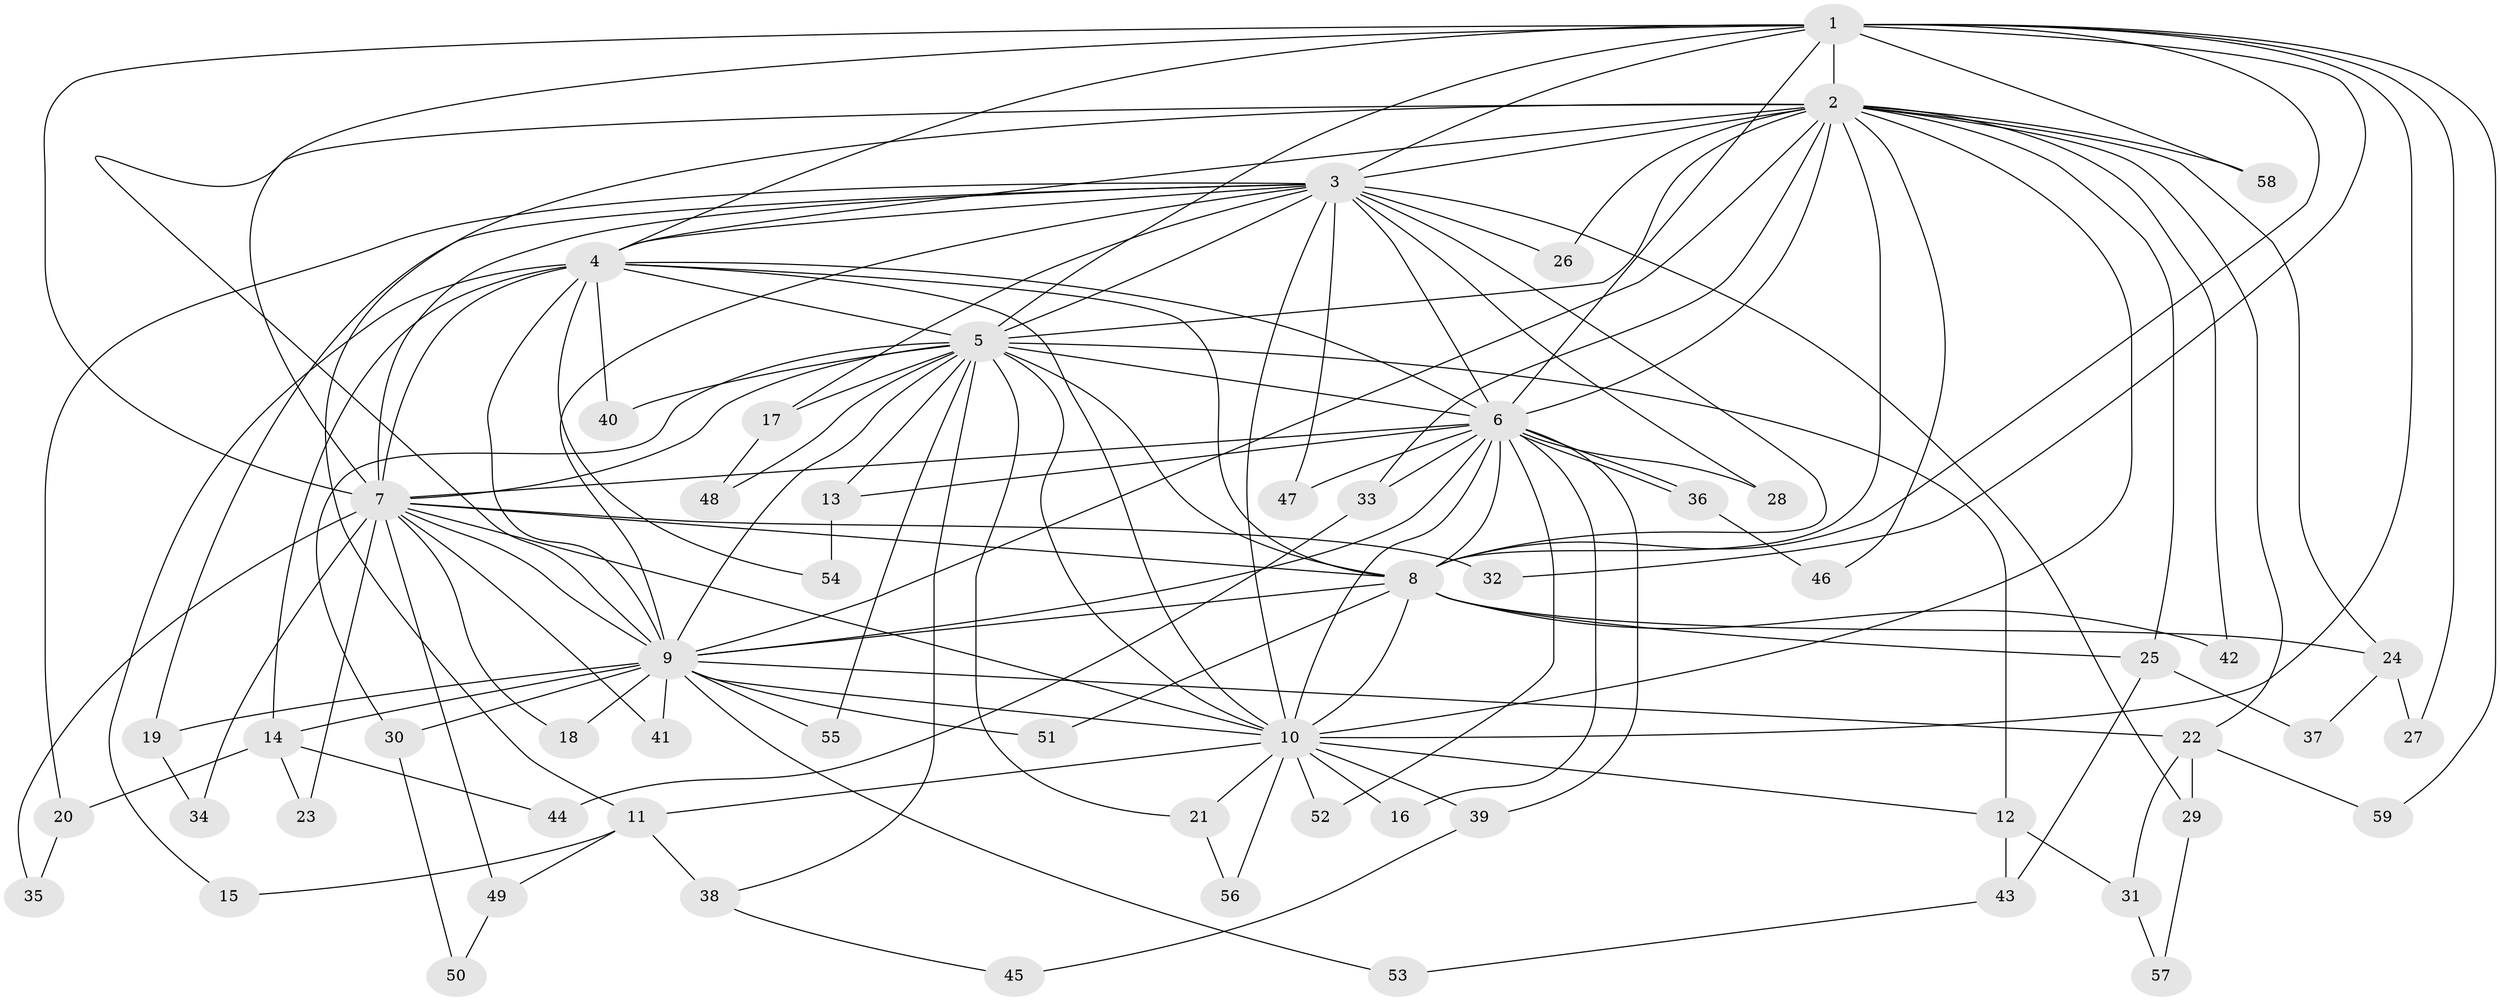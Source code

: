 // coarse degree distribution, {7: 0.08333333333333333, 12: 0.08333333333333333, 13: 0.041666666666666664, 17: 0.041666666666666664, 9: 0.041666666666666664, 10: 0.041666666666666664, 5: 0.125, 3: 0.16666666666666666, 6: 0.041666666666666664, 4: 0.16666666666666666, 2: 0.16666666666666666}
// Generated by graph-tools (version 1.1) at 2025/49/03/04/25 22:49:45]
// undirected, 59 vertices, 143 edges
graph export_dot {
  node [color=gray90,style=filled];
  1;
  2;
  3;
  4;
  5;
  6;
  7;
  8;
  9;
  10;
  11;
  12;
  13;
  14;
  15;
  16;
  17;
  18;
  19;
  20;
  21;
  22;
  23;
  24;
  25;
  26;
  27;
  28;
  29;
  30;
  31;
  32;
  33;
  34;
  35;
  36;
  37;
  38;
  39;
  40;
  41;
  42;
  43;
  44;
  45;
  46;
  47;
  48;
  49;
  50;
  51;
  52;
  53;
  54;
  55;
  56;
  57;
  58;
  59;
  1 -- 2;
  1 -- 3;
  1 -- 4;
  1 -- 5;
  1 -- 6;
  1 -- 7;
  1 -- 8;
  1 -- 9;
  1 -- 10;
  1 -- 27;
  1 -- 32;
  1 -- 58;
  1 -- 59;
  2 -- 3;
  2 -- 4;
  2 -- 5;
  2 -- 6;
  2 -- 7;
  2 -- 8;
  2 -- 9;
  2 -- 10;
  2 -- 11;
  2 -- 22;
  2 -- 24;
  2 -- 25;
  2 -- 26;
  2 -- 33;
  2 -- 42;
  2 -- 46;
  2 -- 58;
  3 -- 4;
  3 -- 5;
  3 -- 6;
  3 -- 7;
  3 -- 8;
  3 -- 9;
  3 -- 10;
  3 -- 17;
  3 -- 19;
  3 -- 20;
  3 -- 26;
  3 -- 28;
  3 -- 29;
  3 -- 47;
  4 -- 5;
  4 -- 6;
  4 -- 7;
  4 -- 8;
  4 -- 9;
  4 -- 10;
  4 -- 14;
  4 -- 15;
  4 -- 40;
  4 -- 54;
  5 -- 6;
  5 -- 7;
  5 -- 8;
  5 -- 9;
  5 -- 10;
  5 -- 12;
  5 -- 13;
  5 -- 17;
  5 -- 21;
  5 -- 30;
  5 -- 38;
  5 -- 40;
  5 -- 48;
  5 -- 55;
  6 -- 7;
  6 -- 8;
  6 -- 9;
  6 -- 10;
  6 -- 13;
  6 -- 16;
  6 -- 28;
  6 -- 33;
  6 -- 36;
  6 -- 36;
  6 -- 39;
  6 -- 47;
  6 -- 52;
  7 -- 8;
  7 -- 9;
  7 -- 10;
  7 -- 18;
  7 -- 23;
  7 -- 32;
  7 -- 34;
  7 -- 35;
  7 -- 41;
  7 -- 49;
  8 -- 9;
  8 -- 10;
  8 -- 24;
  8 -- 25;
  8 -- 42;
  8 -- 51;
  9 -- 10;
  9 -- 14;
  9 -- 18;
  9 -- 19;
  9 -- 22;
  9 -- 30;
  9 -- 41;
  9 -- 51;
  9 -- 53;
  9 -- 55;
  10 -- 11;
  10 -- 12;
  10 -- 16;
  10 -- 21;
  10 -- 39;
  10 -- 52;
  10 -- 56;
  11 -- 15;
  11 -- 38;
  11 -- 49;
  12 -- 31;
  12 -- 43;
  13 -- 54;
  14 -- 20;
  14 -- 23;
  14 -- 44;
  17 -- 48;
  19 -- 34;
  20 -- 35;
  21 -- 56;
  22 -- 29;
  22 -- 31;
  22 -- 59;
  24 -- 27;
  24 -- 37;
  25 -- 37;
  25 -- 43;
  29 -- 57;
  30 -- 50;
  31 -- 57;
  33 -- 44;
  36 -- 46;
  38 -- 45;
  39 -- 45;
  43 -- 53;
  49 -- 50;
}
